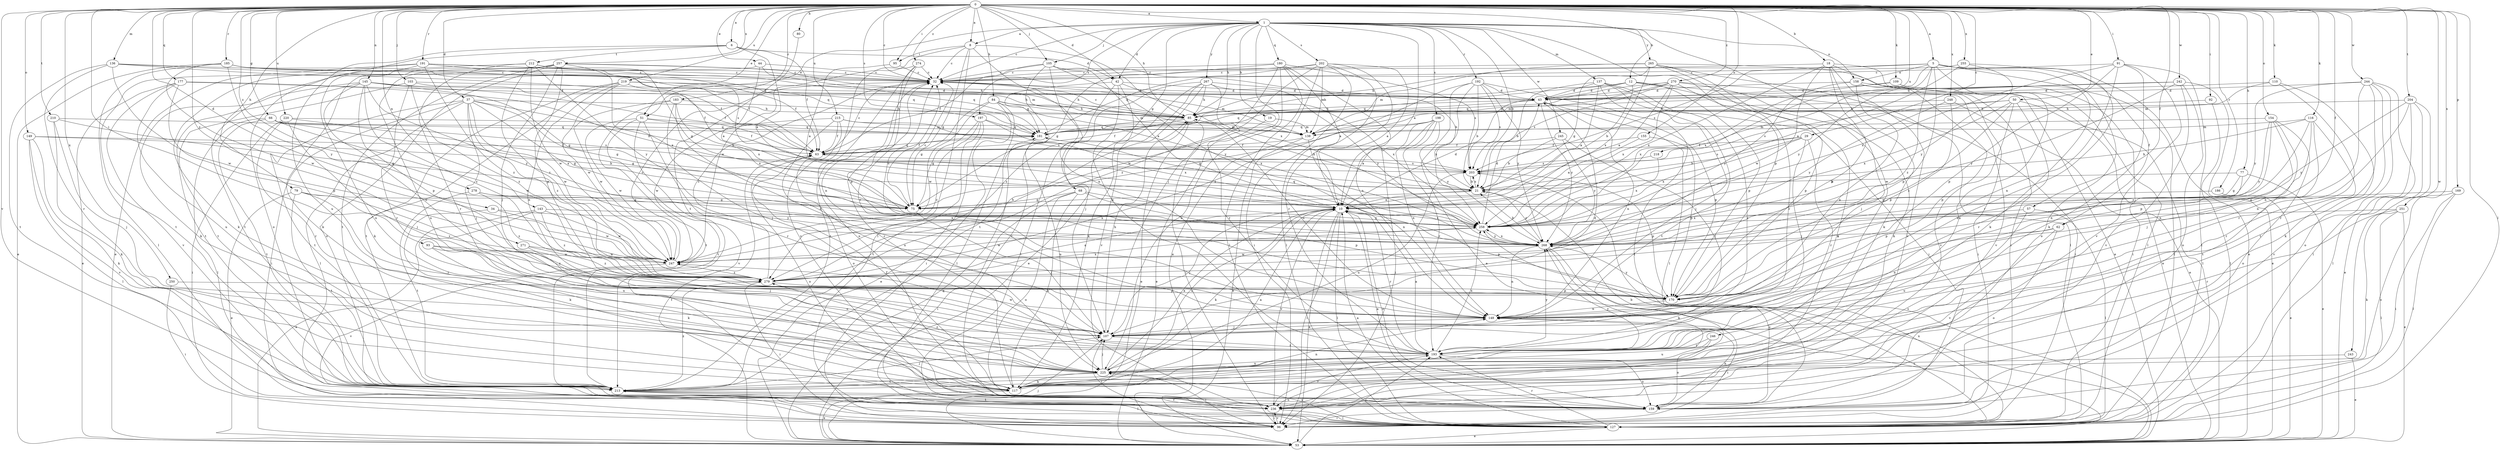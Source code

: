 strict digraph  {
0;
1;
5;
6;
8;
10;
12;
18;
19;
21;
29;
32;
34;
37;
42;
43;
44;
50;
51;
53;
57;
62;
63;
66;
68;
75;
77;
79;
80;
84;
85;
91;
92;
93;
95;
96;
103;
105;
107;
109;
110;
116;
117;
127;
136;
137;
138;
143;
145;
148;
149;
154;
155;
158;
159;
169;
170;
177;
180;
181;
183;
185;
186;
191;
192;
193;
197;
198;
202;
203;
204;
210;
212;
213;
215;
218;
219;
220;
225;
236;
242;
243;
244;
245;
246;
247;
248;
250;
251;
255;
257;
258;
265;
267;
268;
270;
271;
274;
278;
279;
0 -> 1  [label=a];
0 -> 5  [label=a];
0 -> 6  [label=a];
0 -> 8  [label=a];
0 -> 12  [label=b];
0 -> 18  [label=b];
0 -> 29  [label=c];
0 -> 32  [label=c];
0 -> 34  [label=d];
0 -> 37  [label=d];
0 -> 42  [label=d];
0 -> 44  [label=e];
0 -> 50  [label=e];
0 -> 51  [label=e];
0 -> 57  [label=f];
0 -> 62  [label=f];
0 -> 66  [label=g];
0 -> 77  [label=h];
0 -> 79  [label=h];
0 -> 80  [label=h];
0 -> 84  [label=h];
0 -> 85  [label=h];
0 -> 91  [label=i];
0 -> 92  [label=i];
0 -> 93  [label=i];
0 -> 95  [label=i];
0 -> 103  [label=j];
0 -> 105  [label=j];
0 -> 109  [label=k];
0 -> 110  [label=k];
0 -> 116  [label=k];
0 -> 127  [label=l];
0 -> 136  [label=m];
0 -> 143  [label=n];
0 -> 145  [label=n];
0 -> 149  [label=o];
0 -> 154  [label=o];
0 -> 155  [label=o];
0 -> 169  [label=p];
0 -> 177  [label=q];
0 -> 183  [label=r];
0 -> 185  [label=r];
0 -> 186  [label=r];
0 -> 191  [label=r];
0 -> 197  [label=s];
0 -> 204  [label=t];
0 -> 210  [label=t];
0 -> 215  [label=u];
0 -> 218  [label=u];
0 -> 219  [label=u];
0 -> 220  [label=u];
0 -> 236  [label=v];
0 -> 242  [label=w];
0 -> 243  [label=w];
0 -> 244  [label=w];
0 -> 248  [label=x];
0 -> 250  [label=x];
0 -> 251  [label=x];
0 -> 255  [label=x];
0 -> 257  [label=x];
0 -> 270  [label=z];
0 -> 271  [label=z];
0 -> 274  [label=z];
0 -> 278  [label=z];
1 -> 8  [label=a];
1 -> 10  [label=a];
1 -> 19  [label=b];
1 -> 21  [label=b];
1 -> 32  [label=c];
1 -> 42  [label=d];
1 -> 51  [label=e];
1 -> 68  [label=g];
1 -> 85  [label=h];
1 -> 105  [label=j];
1 -> 107  [label=j];
1 -> 137  [label=m];
1 -> 158  [label=o];
1 -> 170  [label=p];
1 -> 180  [label=q];
1 -> 192  [label=r];
1 -> 197  [label=s];
1 -> 198  [label=s];
1 -> 202  [label=s];
1 -> 245  [label=w];
1 -> 246  [label=w];
1 -> 265  [label=y];
1 -> 267  [label=y];
5 -> 53  [label=e];
5 -> 62  [label=f];
5 -> 85  [label=h];
5 -> 117  [label=k];
5 -> 158  [label=o];
5 -> 159  [label=o];
5 -> 170  [label=p];
5 -> 203  [label=s];
5 -> 225  [label=u];
5 -> 258  [label=x];
5 -> 268  [label=y];
5 -> 279  [label=z];
6 -> 10  [label=a];
6 -> 42  [label=d];
6 -> 63  [label=f];
6 -> 159  [label=o];
6 -> 212  [label=t];
6 -> 225  [label=u];
8 -> 32  [label=c];
8 -> 75  [label=g];
8 -> 95  [label=i];
8 -> 127  [label=l];
8 -> 148  [label=n];
8 -> 247  [label=w];
8 -> 258  [label=x];
10 -> 43  [label=d];
10 -> 53  [label=e];
10 -> 96  [label=i];
10 -> 107  [label=j];
10 -> 117  [label=k];
10 -> 127  [label=l];
10 -> 159  [label=o];
10 -> 170  [label=p];
10 -> 193  [label=r];
10 -> 225  [label=u];
10 -> 236  [label=v];
10 -> 258  [label=x];
12 -> 21  [label=b];
12 -> 43  [label=d];
12 -> 85  [label=h];
12 -> 96  [label=i];
12 -> 117  [label=k];
12 -> 170  [label=p];
12 -> 181  [label=q];
18 -> 32  [label=c];
18 -> 96  [label=i];
18 -> 117  [label=k];
18 -> 127  [label=l];
18 -> 170  [label=p];
18 -> 236  [label=v];
18 -> 247  [label=w];
18 -> 258  [label=x];
19 -> 53  [label=e];
19 -> 138  [label=m];
21 -> 10  [label=a];
21 -> 75  [label=g];
21 -> 85  [label=h];
21 -> 203  [label=s];
21 -> 268  [label=y];
29 -> 21  [label=b];
29 -> 63  [label=f];
29 -> 107  [label=j];
29 -> 193  [label=r];
29 -> 203  [label=s];
29 -> 258  [label=x];
32 -> 43  [label=d];
32 -> 85  [label=h];
32 -> 138  [label=m];
32 -> 213  [label=t];
34 -> 117  [label=k];
34 -> 247  [label=w];
34 -> 258  [label=x];
37 -> 21  [label=b];
37 -> 75  [label=g];
37 -> 85  [label=h];
37 -> 96  [label=i];
37 -> 107  [label=j];
37 -> 127  [label=l];
37 -> 213  [label=t];
37 -> 247  [label=w];
37 -> 258  [label=x];
37 -> 279  [label=z];
42 -> 43  [label=d];
42 -> 107  [label=j];
42 -> 127  [label=l];
42 -> 181  [label=q];
42 -> 193  [label=r];
42 -> 258  [label=x];
43 -> 85  [label=h];
43 -> 127  [label=l];
43 -> 148  [label=n];
43 -> 170  [label=p];
43 -> 181  [label=q];
43 -> 268  [label=y];
44 -> 10  [label=a];
44 -> 32  [label=c];
44 -> 181  [label=q];
44 -> 213  [label=t];
50 -> 85  [label=h];
50 -> 127  [label=l];
50 -> 170  [label=p];
50 -> 193  [label=r];
50 -> 203  [label=s];
50 -> 258  [label=x];
50 -> 279  [label=z];
51 -> 63  [label=f];
51 -> 138  [label=m];
51 -> 193  [label=r];
51 -> 213  [label=t];
51 -> 236  [label=v];
51 -> 247  [label=w];
53 -> 63  [label=f];
53 -> 107  [label=j];
53 -> 181  [label=q];
53 -> 193  [label=r];
53 -> 203  [label=s];
53 -> 258  [label=x];
57 -> 127  [label=l];
57 -> 225  [label=u];
57 -> 258  [label=x];
62 -> 148  [label=n];
62 -> 159  [label=o];
62 -> 236  [label=v];
62 -> 268  [label=y];
63 -> 32  [label=c];
63 -> 159  [label=o];
63 -> 181  [label=q];
63 -> 203  [label=s];
66 -> 75  [label=g];
66 -> 127  [label=l];
66 -> 181  [label=q];
66 -> 203  [label=s];
66 -> 213  [label=t];
66 -> 247  [label=w];
68 -> 75  [label=g];
68 -> 96  [label=i];
68 -> 117  [label=k];
68 -> 159  [label=o];
68 -> 170  [label=p];
68 -> 268  [label=y];
75 -> 32  [label=c];
75 -> 107  [label=j];
77 -> 21  [label=b];
77 -> 53  [label=e];
77 -> 75  [label=g];
77 -> 170  [label=p];
79 -> 53  [label=e];
79 -> 75  [label=g];
79 -> 193  [label=r];
79 -> 213  [label=t];
79 -> 279  [label=z];
80 -> 213  [label=t];
84 -> 75  [label=g];
84 -> 85  [label=h];
84 -> 96  [label=i];
84 -> 127  [label=l];
84 -> 138  [label=m];
84 -> 247  [label=w];
84 -> 258  [label=x];
85 -> 32  [label=c];
85 -> 53  [label=e];
85 -> 63  [label=f];
85 -> 96  [label=i];
85 -> 148  [label=n];
85 -> 181  [label=q];
91 -> 32  [label=c];
91 -> 117  [label=k];
91 -> 127  [label=l];
91 -> 148  [label=n];
91 -> 170  [label=p];
91 -> 236  [label=v];
91 -> 258  [label=x];
92 -> 85  [label=h];
92 -> 127  [label=l];
93 -> 107  [label=j];
93 -> 117  [label=k];
93 -> 247  [label=w];
93 -> 279  [label=z];
95 -> 10  [label=a];
95 -> 32  [label=c];
96 -> 236  [label=v];
103 -> 43  [label=d];
103 -> 63  [label=f];
103 -> 193  [label=r];
103 -> 213  [label=t];
103 -> 279  [label=z];
105 -> 10  [label=a];
105 -> 21  [label=b];
105 -> 32  [label=c];
105 -> 63  [label=f];
105 -> 213  [label=t];
105 -> 236  [label=v];
105 -> 268  [label=y];
107 -> 43  [label=d];
107 -> 85  [label=h];
107 -> 96  [label=i];
107 -> 193  [label=r];
107 -> 247  [label=w];
109 -> 43  [label=d];
109 -> 96  [label=i];
109 -> 127  [label=l];
109 -> 258  [label=x];
110 -> 43  [label=d];
110 -> 117  [label=k];
110 -> 138  [label=m];
110 -> 193  [label=r];
116 -> 21  [label=b];
116 -> 138  [label=m];
116 -> 148  [label=n];
116 -> 170  [label=p];
116 -> 193  [label=r];
116 -> 279  [label=z];
117 -> 10  [label=a];
117 -> 32  [label=c];
117 -> 53  [label=e];
117 -> 63  [label=f];
117 -> 148  [label=n];
127 -> 10  [label=a];
127 -> 53  [label=e];
127 -> 193  [label=r];
127 -> 225  [label=u];
136 -> 32  [label=c];
136 -> 63  [label=f];
136 -> 181  [label=q];
136 -> 193  [label=r];
136 -> 213  [label=t];
136 -> 247  [label=w];
137 -> 10  [label=a];
137 -> 21  [label=b];
137 -> 43  [label=d];
137 -> 96  [label=i];
137 -> 107  [label=j];
137 -> 193  [label=r];
137 -> 213  [label=t];
138 -> 53  [label=e];
138 -> 63  [label=f];
138 -> 148  [label=n];
143 -> 53  [label=e];
143 -> 225  [label=u];
143 -> 247  [label=w];
143 -> 258  [label=x];
143 -> 279  [label=z];
145 -> 43  [label=d];
145 -> 63  [label=f];
145 -> 75  [label=g];
145 -> 117  [label=k];
145 -> 148  [label=n];
145 -> 170  [label=p];
145 -> 213  [label=t];
145 -> 268  [label=y];
145 -> 279  [label=z];
148 -> 32  [label=c];
148 -> 96  [label=i];
148 -> 107  [label=j];
149 -> 21  [label=b];
149 -> 63  [label=f];
149 -> 117  [label=k];
149 -> 127  [label=l];
149 -> 236  [label=v];
154 -> 107  [label=j];
154 -> 138  [label=m];
154 -> 148  [label=n];
154 -> 159  [label=o];
154 -> 213  [label=t];
154 -> 268  [label=y];
155 -> 10  [label=a];
155 -> 63  [label=f];
155 -> 170  [label=p];
158 -> 43  [label=d];
158 -> 53  [label=e];
158 -> 96  [label=i];
158 -> 148  [label=n];
158 -> 236  [label=v];
158 -> 268  [label=y];
159 -> 10  [label=a];
159 -> 21  [label=b];
159 -> 96  [label=i];
159 -> 148  [label=n];
169 -> 10  [label=a];
169 -> 96  [label=i];
169 -> 127  [label=l];
169 -> 159  [label=o];
170 -> 148  [label=n];
170 -> 268  [label=y];
177 -> 21  [label=b];
177 -> 43  [label=d];
177 -> 53  [label=e];
177 -> 170  [label=p];
177 -> 225  [label=u];
177 -> 236  [label=v];
180 -> 10  [label=a];
180 -> 32  [label=c];
180 -> 75  [label=g];
180 -> 127  [label=l];
180 -> 148  [label=n];
180 -> 203  [label=s];
180 -> 225  [label=u];
180 -> 279  [label=z];
181 -> 63  [label=f];
181 -> 225  [label=u];
183 -> 85  [label=h];
183 -> 107  [label=j];
183 -> 148  [label=n];
183 -> 213  [label=t];
183 -> 247  [label=w];
183 -> 258  [label=x];
185 -> 32  [label=c];
185 -> 53  [label=e];
185 -> 63  [label=f];
185 -> 127  [label=l];
185 -> 181  [label=q];
185 -> 247  [label=w];
185 -> 268  [label=y];
186 -> 53  [label=e];
186 -> 75  [label=g];
191 -> 32  [label=c];
191 -> 53  [label=e];
191 -> 63  [label=f];
191 -> 117  [label=k];
191 -> 138  [label=m];
191 -> 203  [label=s];
191 -> 213  [label=t];
191 -> 279  [label=z];
192 -> 21  [label=b];
192 -> 43  [label=d];
192 -> 53  [label=e];
192 -> 127  [label=l];
192 -> 203  [label=s];
192 -> 258  [label=x];
192 -> 268  [label=y];
192 -> 279  [label=z];
193 -> 10  [label=a];
193 -> 159  [label=o];
193 -> 225  [label=u];
193 -> 258  [label=x];
193 -> 268  [label=y];
197 -> 53  [label=e];
197 -> 75  [label=g];
197 -> 181  [label=q];
197 -> 213  [label=t];
197 -> 258  [label=x];
197 -> 279  [label=z];
198 -> 10  [label=a];
198 -> 75  [label=g];
198 -> 96  [label=i];
198 -> 148  [label=n];
198 -> 181  [label=q];
198 -> 193  [label=r];
198 -> 268  [label=y];
202 -> 10  [label=a];
202 -> 32  [label=c];
202 -> 53  [label=e];
202 -> 96  [label=i];
202 -> 127  [label=l];
202 -> 138  [label=m];
202 -> 181  [label=q];
202 -> 193  [label=r];
202 -> 247  [label=w];
203 -> 21  [label=b];
203 -> 170  [label=p];
203 -> 225  [label=u];
204 -> 53  [label=e];
204 -> 85  [label=h];
204 -> 127  [label=l];
204 -> 148  [label=n];
204 -> 236  [label=v];
204 -> 268  [label=y];
210 -> 75  [label=g];
210 -> 107  [label=j];
210 -> 117  [label=k];
210 -> 181  [label=q];
212 -> 32  [label=c];
212 -> 75  [label=g];
212 -> 193  [label=r];
212 -> 225  [label=u];
212 -> 247  [label=w];
212 -> 268  [label=y];
212 -> 279  [label=z];
213 -> 107  [label=j];
213 -> 127  [label=l];
213 -> 159  [label=o];
213 -> 236  [label=v];
213 -> 279  [label=z];
215 -> 63  [label=f];
215 -> 138  [label=m];
215 -> 159  [label=o];
215 -> 203  [label=s];
215 -> 225  [label=u];
215 -> 247  [label=w];
218 -> 203  [label=s];
218 -> 258  [label=x];
219 -> 43  [label=d];
219 -> 85  [label=h];
219 -> 117  [label=k];
219 -> 148  [label=n];
219 -> 213  [label=t];
219 -> 247  [label=w];
219 -> 258  [label=x];
220 -> 75  [label=g];
220 -> 96  [label=i];
220 -> 107  [label=j];
220 -> 181  [label=q];
220 -> 193  [label=r];
225 -> 10  [label=a];
225 -> 96  [label=i];
225 -> 107  [label=j];
225 -> 117  [label=k];
225 -> 213  [label=t];
225 -> 268  [label=y];
225 -> 279  [label=z];
236 -> 96  [label=i];
236 -> 127  [label=l];
236 -> 193  [label=r];
236 -> 213  [label=t];
242 -> 43  [label=d];
242 -> 53  [label=e];
242 -> 138  [label=m];
242 -> 159  [label=o];
242 -> 236  [label=v];
242 -> 268  [label=y];
243 -> 53  [label=e];
243 -> 225  [label=u];
244 -> 43  [label=d];
244 -> 127  [label=l];
244 -> 148  [label=n];
244 -> 159  [label=o];
244 -> 193  [label=r];
244 -> 213  [label=t];
244 -> 268  [label=y];
245 -> 21  [label=b];
245 -> 63  [label=f];
245 -> 107  [label=j];
245 -> 268  [label=y];
246 -> 159  [label=o];
246 -> 193  [label=r];
246 -> 225  [label=u];
247 -> 32  [label=c];
247 -> 236  [label=v];
247 -> 279  [label=z];
248 -> 53  [label=e];
248 -> 85  [label=h];
248 -> 170  [label=p];
248 -> 268  [label=y];
250 -> 96  [label=i];
250 -> 170  [label=p];
251 -> 53  [label=e];
251 -> 117  [label=k];
251 -> 127  [label=l];
251 -> 193  [label=r];
251 -> 258  [label=x];
255 -> 10  [label=a];
255 -> 32  [label=c];
255 -> 193  [label=r];
255 -> 268  [label=y];
257 -> 32  [label=c];
257 -> 85  [label=h];
257 -> 107  [label=j];
257 -> 117  [label=k];
257 -> 159  [label=o];
257 -> 170  [label=p];
257 -> 213  [label=t];
257 -> 225  [label=u];
257 -> 258  [label=x];
258 -> 43  [label=d];
258 -> 181  [label=q];
258 -> 247  [label=w];
258 -> 268  [label=y];
265 -> 32  [label=c];
265 -> 53  [label=e];
265 -> 75  [label=g];
265 -> 127  [label=l];
265 -> 138  [label=m];
265 -> 193  [label=r];
265 -> 236  [label=v];
265 -> 258  [label=x];
267 -> 43  [label=d];
267 -> 53  [label=e];
267 -> 85  [label=h];
267 -> 117  [label=k];
267 -> 193  [label=r];
267 -> 236  [label=v];
267 -> 268  [label=y];
267 -> 279  [label=z];
268 -> 21  [label=b];
268 -> 32  [label=c];
268 -> 117  [label=k];
268 -> 148  [label=n];
268 -> 159  [label=o];
268 -> 247  [label=w];
268 -> 258  [label=x];
270 -> 10  [label=a];
270 -> 43  [label=d];
270 -> 107  [label=j];
270 -> 138  [label=m];
270 -> 170  [label=p];
270 -> 181  [label=q];
270 -> 203  [label=s];
270 -> 236  [label=v];
270 -> 258  [label=x];
271 -> 225  [label=u];
271 -> 247  [label=w];
271 -> 279  [label=z];
274 -> 32  [label=c];
274 -> 148  [label=n];
274 -> 159  [label=o];
274 -> 170  [label=p];
274 -> 236  [label=v];
278 -> 75  [label=g];
278 -> 213  [label=t];
278 -> 268  [label=y];
278 -> 279  [label=z];
279 -> 10  [label=a];
279 -> 32  [label=c];
279 -> 85  [label=h];
279 -> 96  [label=i];
279 -> 170  [label=p];
279 -> 258  [label=x];
}
